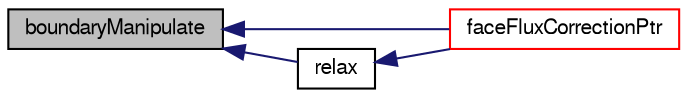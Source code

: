 digraph "boundaryManipulate"
{
  bgcolor="transparent";
  edge [fontname="FreeSans",fontsize="10",labelfontname="FreeSans",labelfontsize="10"];
  node [fontname="FreeSans",fontsize="10",shape=record];
  rankdir="LR";
  Node3521 [label="boundaryManipulate",height=0.2,width=0.4,color="black", fillcolor="grey75", style="filled", fontcolor="black"];
  Node3521 -> Node3522 [dir="back",color="midnightblue",fontsize="10",style="solid",fontname="FreeSans"];
  Node3522 [label="faceFluxCorrectionPtr",height=0.2,width=0.4,color="red",URL="$a22358.html#abca4d525cb7a95854e0bbc373847fef2",tooltip="Return pointer to face-flux non-orthogonal correction field. "];
  Node3521 -> Node3527 [dir="back",color="midnightblue",fontsize="10",style="solid",fontname="FreeSans"];
  Node3527 [label="relax",height=0.2,width=0.4,color="black",URL="$a22358.html#a2e99dfee2405fb3fc8f2b4692cb3ecaa",tooltip="Relax matrix (for steady-state solution). "];
  Node3527 -> Node3522 [dir="back",color="midnightblue",fontsize="10",style="solid",fontname="FreeSans"];
}
